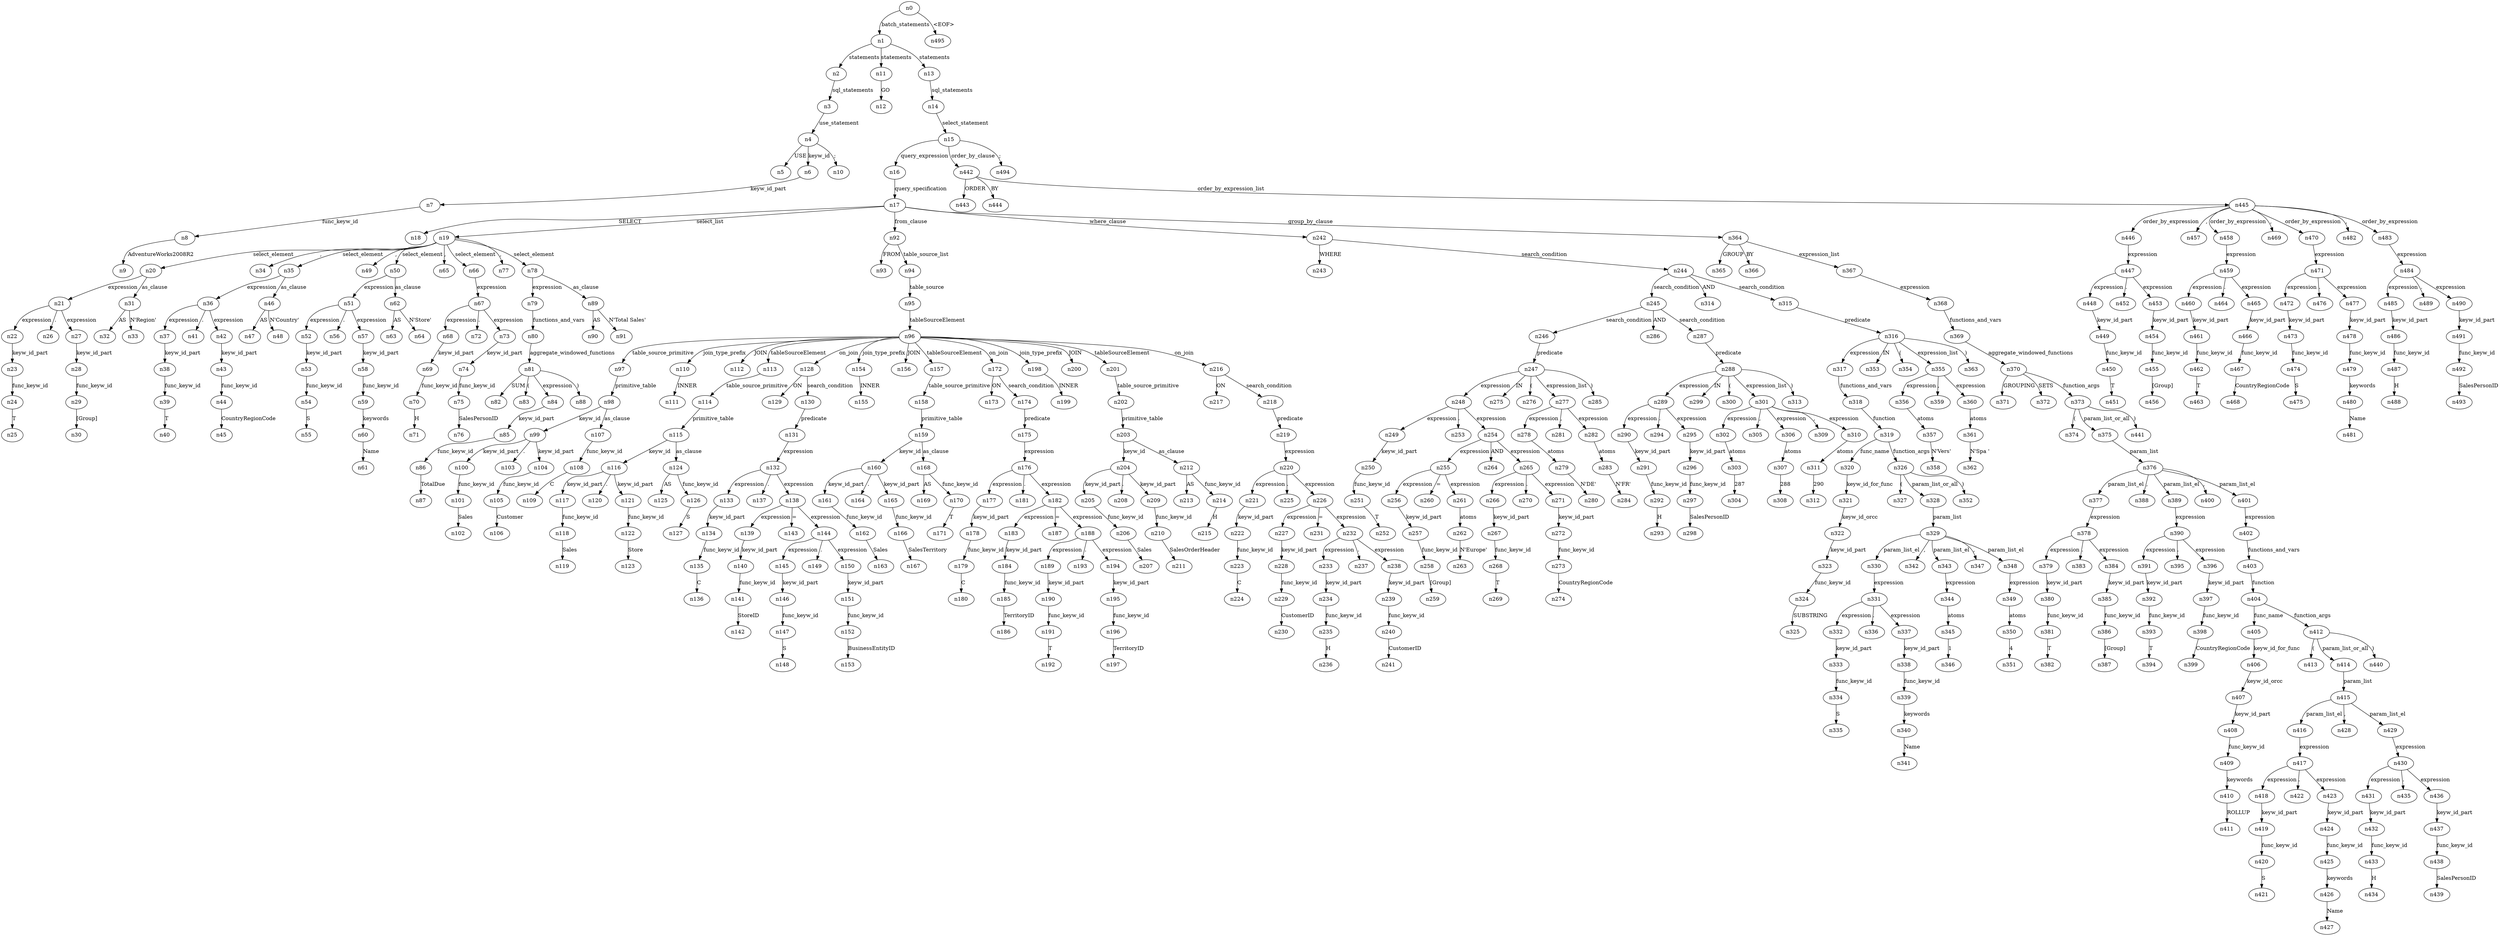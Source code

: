 digraph ParseTree {
  n0 -> n1 [label="batch_statements"];
  n1 -> n2 [label="statements"];
  n2 -> n3 [label="sql_statements"];
  n3 -> n4 [label="use_statement"];
  n4 -> n5 [label="USE"];
  n4 -> n6 [label="keyw_id"];
  n6 -> n7 [label="keyw_id_part"];
  n7 -> n8 [label="func_keyw_id"];
  n8 -> n9 [label="AdventureWorks2008R2"];
  n4 -> n10 [label=";"];
  n1 -> n11 [label="statements"];
  n11 -> n12 [label="GO"];
  n1 -> n13 [label="statements"];
  n13 -> n14 [label="sql_statements"];
  n14 -> n15 [label="select_statement"];
  n15 -> n16 [label="query_expression"];
  n16 -> n17 [label="query_specification"];
  n17 -> n18 [label="SELECT"];
  n17 -> n19 [label="select_list"];
  n19 -> n20 [label="select_element"];
  n20 -> n21 [label="expression"];
  n21 -> n22 [label="expression"];
  n22 -> n23 [label="keyw_id_part"];
  n23 -> n24 [label="func_keyw_id"];
  n24 -> n25 [label="T"];
  n21 -> n26 [label="."];
  n21 -> n27 [label="expression"];
  n27 -> n28 [label="keyw_id_part"];
  n28 -> n29 [label="func_keyw_id"];
  n29 -> n30 [label="[Group]"];
  n20 -> n31 [label="as_clause"];
  n31 -> n32 [label="AS"];
  n31 -> n33 [label="N'Region'"];
  n19 -> n34 [label=","];
  n19 -> n35 [label="select_element"];
  n35 -> n36 [label="expression"];
  n36 -> n37 [label="expression"];
  n37 -> n38 [label="keyw_id_part"];
  n38 -> n39 [label="func_keyw_id"];
  n39 -> n40 [label="T"];
  n36 -> n41 [label="."];
  n36 -> n42 [label="expression"];
  n42 -> n43 [label="keyw_id_part"];
  n43 -> n44 [label="func_keyw_id"];
  n44 -> n45 [label="CountryRegionCode"];
  n35 -> n46 [label="as_clause"];
  n46 -> n47 [label="AS"];
  n46 -> n48 [label="N'Country'"];
  n19 -> n49 [label=","];
  n19 -> n50 [label="select_element"];
  n50 -> n51 [label="expression"];
  n51 -> n52 [label="expression"];
  n52 -> n53 [label="keyw_id_part"];
  n53 -> n54 [label="func_keyw_id"];
  n54 -> n55 [label="S"];
  n51 -> n56 [label="."];
  n51 -> n57 [label="expression"];
  n57 -> n58 [label="keyw_id_part"];
  n58 -> n59 [label="func_keyw_id"];
  n59 -> n60 [label="keywords"];
  n60 -> n61 [label="Name"];
  n50 -> n62 [label="as_clause"];
  n62 -> n63 [label="AS"];
  n62 -> n64 [label="N'Store'"];
  n19 -> n65 [label=","];
  n19 -> n66 [label="select_element"];
  n66 -> n67 [label="expression"];
  n67 -> n68 [label="expression"];
  n68 -> n69 [label="keyw_id_part"];
  n69 -> n70 [label="func_keyw_id"];
  n70 -> n71 [label="H"];
  n67 -> n72 [label="."];
  n67 -> n73 [label="expression"];
  n73 -> n74 [label="keyw_id_part"];
  n74 -> n75 [label="func_keyw_id"];
  n75 -> n76 [label="SalesPersonID"];
  n19 -> n77 [label=","];
  n19 -> n78 [label="select_element"];
  n78 -> n79 [label="expression"];
  n79 -> n80 [label="functions_and_vars"];
  n80 -> n81 [label="aggregate_windowed_functions"];
  n81 -> n82 [label="SUM"];
  n81 -> n83 [label="("];
  n81 -> n84 [label="expression"];
  n84 -> n85 [label="keyw_id_part"];
  n85 -> n86 [label="func_keyw_id"];
  n86 -> n87 [label="TotalDue"];
  n81 -> n88 [label=")"];
  n78 -> n89 [label="as_clause"];
  n89 -> n90 [label="AS"];
  n89 -> n91 [label="N'Total Sales'"];
  n17 -> n92 [label="from_clause"];
  n92 -> n93 [label="FROM"];
  n92 -> n94 [label="table_source_list"];
  n94 -> n95 [label="table_source"];
  n95 -> n96 [label="tableSourceElement"];
  n96 -> n97 [label="table_source_primitive"];
  n97 -> n98 [label="primitive_table"];
  n98 -> n99 [label="keyw_id"];
  n99 -> n100 [label="keyw_id_part"];
  n100 -> n101 [label="func_keyw_id"];
  n101 -> n102 [label="Sales"];
  n99 -> n103 [label="."];
  n99 -> n104 [label="keyw_id_part"];
  n104 -> n105 [label="func_keyw_id"];
  n105 -> n106 [label="Customer"];
  n98 -> n107 [label="as_clause"];
  n107 -> n108 [label="func_keyw_id"];
  n108 -> n109 [label="C"];
  n96 -> n110 [label="join_type_prefix"];
  n110 -> n111 [label="INNER"];
  n96 -> n112 [label="JOIN"];
  n96 -> n113 [label="tableSourceElement"];
  n113 -> n114 [label="table_source_primitive"];
  n114 -> n115 [label="primitive_table"];
  n115 -> n116 [label="keyw_id"];
  n116 -> n117 [label="keyw_id_part"];
  n117 -> n118 [label="func_keyw_id"];
  n118 -> n119 [label="Sales"];
  n116 -> n120 [label="."];
  n116 -> n121 [label="keyw_id_part"];
  n121 -> n122 [label="func_keyw_id"];
  n122 -> n123 [label="Store"];
  n115 -> n124 [label="as_clause"];
  n124 -> n125 [label="AS"];
  n124 -> n126 [label="func_keyw_id"];
  n126 -> n127 [label="S"];
  n96 -> n128 [label="on_join"];
  n128 -> n129 [label="ON"];
  n128 -> n130 [label="search_condition"];
  n130 -> n131 [label="predicate"];
  n131 -> n132 [label="expression"];
  n132 -> n133 [label="expression"];
  n133 -> n134 [label="keyw_id_part"];
  n134 -> n135 [label="func_keyw_id"];
  n135 -> n136 [label="C"];
  n132 -> n137 [label="."];
  n132 -> n138 [label="expression"];
  n138 -> n139 [label="expression"];
  n139 -> n140 [label="keyw_id_part"];
  n140 -> n141 [label="func_keyw_id"];
  n141 -> n142 [label="StoreID"];
  n138 -> n143 [label="="];
  n138 -> n144 [label="expression"];
  n144 -> n145 [label="expression"];
  n145 -> n146 [label="keyw_id_part"];
  n146 -> n147 [label="func_keyw_id"];
  n147 -> n148 [label="S"];
  n144 -> n149 [label="."];
  n144 -> n150 [label="expression"];
  n150 -> n151 [label="keyw_id_part"];
  n151 -> n152 [label="func_keyw_id"];
  n152 -> n153 [label="BusinessEntityID"];
  n96 -> n154 [label="join_type_prefix"];
  n154 -> n155 [label="INNER"];
  n96 -> n156 [label="JOIN"];
  n96 -> n157 [label="tableSourceElement"];
  n157 -> n158 [label="table_source_primitive"];
  n158 -> n159 [label="primitive_table"];
  n159 -> n160 [label="keyw_id"];
  n160 -> n161 [label="keyw_id_part"];
  n161 -> n162 [label="func_keyw_id"];
  n162 -> n163 [label="Sales"];
  n160 -> n164 [label="."];
  n160 -> n165 [label="keyw_id_part"];
  n165 -> n166 [label="func_keyw_id"];
  n166 -> n167 [label="SalesTerritory"];
  n159 -> n168 [label="as_clause"];
  n168 -> n169 [label="AS"];
  n168 -> n170 [label="func_keyw_id"];
  n170 -> n171 [label="T"];
  n96 -> n172 [label="on_join"];
  n172 -> n173 [label="ON"];
  n172 -> n174 [label="search_condition"];
  n174 -> n175 [label="predicate"];
  n175 -> n176 [label="expression"];
  n176 -> n177 [label="expression"];
  n177 -> n178 [label="keyw_id_part"];
  n178 -> n179 [label="func_keyw_id"];
  n179 -> n180 [label="C"];
  n176 -> n181 [label="."];
  n176 -> n182 [label="expression"];
  n182 -> n183 [label="expression"];
  n183 -> n184 [label="keyw_id_part"];
  n184 -> n185 [label="func_keyw_id"];
  n185 -> n186 [label="TerritoryID"];
  n182 -> n187 [label="="];
  n182 -> n188 [label="expression"];
  n188 -> n189 [label="expression"];
  n189 -> n190 [label="keyw_id_part"];
  n190 -> n191 [label="func_keyw_id"];
  n191 -> n192 [label="T"];
  n188 -> n193 [label="."];
  n188 -> n194 [label="expression"];
  n194 -> n195 [label="keyw_id_part"];
  n195 -> n196 [label="func_keyw_id"];
  n196 -> n197 [label="TerritoryID"];
  n96 -> n198 [label="join_type_prefix"];
  n198 -> n199 [label="INNER"];
  n96 -> n200 [label="JOIN"];
  n96 -> n201 [label="tableSourceElement"];
  n201 -> n202 [label="table_source_primitive"];
  n202 -> n203 [label="primitive_table"];
  n203 -> n204 [label="keyw_id"];
  n204 -> n205 [label="keyw_id_part"];
  n205 -> n206 [label="func_keyw_id"];
  n206 -> n207 [label="Sales"];
  n204 -> n208 [label="."];
  n204 -> n209 [label="keyw_id_part"];
  n209 -> n210 [label="func_keyw_id"];
  n210 -> n211 [label="SalesOrderHeader"];
  n203 -> n212 [label="as_clause"];
  n212 -> n213 [label="AS"];
  n212 -> n214 [label="func_keyw_id"];
  n214 -> n215 [label="H"];
  n96 -> n216 [label="on_join"];
  n216 -> n217 [label="ON"];
  n216 -> n218 [label="search_condition"];
  n218 -> n219 [label="predicate"];
  n219 -> n220 [label="expression"];
  n220 -> n221 [label="expression"];
  n221 -> n222 [label="keyw_id_part"];
  n222 -> n223 [label="func_keyw_id"];
  n223 -> n224 [label="C"];
  n220 -> n225 [label="."];
  n220 -> n226 [label="expression"];
  n226 -> n227 [label="expression"];
  n227 -> n228 [label="keyw_id_part"];
  n228 -> n229 [label="func_keyw_id"];
  n229 -> n230 [label="CustomerID"];
  n226 -> n231 [label="="];
  n226 -> n232 [label="expression"];
  n232 -> n233 [label="expression"];
  n233 -> n234 [label="keyw_id_part"];
  n234 -> n235 [label="func_keyw_id"];
  n235 -> n236 [label="H"];
  n232 -> n237 [label="."];
  n232 -> n238 [label="expression"];
  n238 -> n239 [label="keyw_id_part"];
  n239 -> n240 [label="func_keyw_id"];
  n240 -> n241 [label="CustomerID"];
  n17 -> n242 [label="where_clause"];
  n242 -> n243 [label="WHERE"];
  n242 -> n244 [label="search_condition"];
  n244 -> n245 [label="search_condition"];
  n245 -> n246 [label="search_condition"];
  n246 -> n247 [label="predicate"];
  n247 -> n248 [label="expression"];
  n248 -> n249 [label="expression"];
  n249 -> n250 [label="keyw_id_part"];
  n250 -> n251 [label="func_keyw_id"];
  n251 -> n252 [label="T"];
  n248 -> n253 [label="."];
  n248 -> n254 [label="expression"];
  n254 -> n255 [label="expression"];
  n255 -> n256 [label="expression"];
  n256 -> n257 [label="keyw_id_part"];
  n257 -> n258 [label="func_keyw_id"];
  n258 -> n259 [label="[Group]"];
  n255 -> n260 [label="="];
  n255 -> n261 [label="expression"];
  n261 -> n262 [label="atoms"];
  n262 -> n263 [label="N'Europe'"];
  n254 -> n264 [label="AND"];
  n254 -> n265 [label="expression"];
  n265 -> n266 [label="expression"];
  n266 -> n267 [label="keyw_id_part"];
  n267 -> n268 [label="func_keyw_id"];
  n268 -> n269 [label="T"];
  n265 -> n270 [label="."];
  n265 -> n271 [label="expression"];
  n271 -> n272 [label="keyw_id_part"];
  n272 -> n273 [label="func_keyw_id"];
  n273 -> n274 [label="CountryRegionCode"];
  n247 -> n275 [label="IN"];
  n247 -> n276 [label="("];
  n247 -> n277 [label="expression_list"];
  n277 -> n278 [label="expression"];
  n278 -> n279 [label="atoms"];
  n279 -> n280 [label="N'DE'"];
  n277 -> n281 [label=","];
  n277 -> n282 [label="expression"];
  n282 -> n283 [label="atoms"];
  n283 -> n284 [label="N'FR'"];
  n247 -> n285 [label=")"];
  n245 -> n286 [label="AND"];
  n245 -> n287 [label="search_condition"];
  n287 -> n288 [label="predicate"];
  n288 -> n289 [label="expression"];
  n289 -> n290 [label="expression"];
  n290 -> n291 [label="keyw_id_part"];
  n291 -> n292 [label="func_keyw_id"];
  n292 -> n293 [label="H"];
  n289 -> n294 [label="."];
  n289 -> n295 [label="expression"];
  n295 -> n296 [label="keyw_id_part"];
  n296 -> n297 [label="func_keyw_id"];
  n297 -> n298 [label="SalesPersonID"];
  n288 -> n299 [label="IN"];
  n288 -> n300 [label="("];
  n288 -> n301 [label="expression_list"];
  n301 -> n302 [label="expression"];
  n302 -> n303 [label="atoms"];
  n303 -> n304 [label="287"];
  n301 -> n305 [label=","];
  n301 -> n306 [label="expression"];
  n306 -> n307 [label="atoms"];
  n307 -> n308 [label="288"];
  n301 -> n309 [label=","];
  n301 -> n310 [label="expression"];
  n310 -> n311 [label="atoms"];
  n311 -> n312 [label="290"];
  n288 -> n313 [label=")"];
  n244 -> n314 [label="AND"];
  n244 -> n315 [label="search_condition"];
  n315 -> n316 [label="predicate"];
  n316 -> n317 [label="expression"];
  n317 -> n318 [label="functions_and_vars"];
  n318 -> n319 [label="function"];
  n319 -> n320 [label="func_name"];
  n320 -> n321 [label="keyw_id_for_func"];
  n321 -> n322 [label="keyw_id_orcc"];
  n322 -> n323 [label="keyw_id_part"];
  n323 -> n324 [label="func_keyw_id"];
  n324 -> n325 [label="SUBSTRING"];
  n319 -> n326 [label="function_args"];
  n326 -> n327 [label="("];
  n326 -> n328 [label="param_list_or_all"];
  n328 -> n329 [label="param_list"];
  n329 -> n330 [label="param_list_el"];
  n330 -> n331 [label="expression"];
  n331 -> n332 [label="expression"];
  n332 -> n333 [label="keyw_id_part"];
  n333 -> n334 [label="func_keyw_id"];
  n334 -> n335 [label="S"];
  n331 -> n336 [label="."];
  n331 -> n337 [label="expression"];
  n337 -> n338 [label="keyw_id_part"];
  n338 -> n339 [label="func_keyw_id"];
  n339 -> n340 [label="keywords"];
  n340 -> n341 [label="Name"];
  n329 -> n342 [label=","];
  n329 -> n343 [label="param_list_el"];
  n343 -> n344 [label="expression"];
  n344 -> n345 [label="atoms"];
  n345 -> n346 [label="1"];
  n329 -> n347 [label=","];
  n329 -> n348 [label="param_list_el"];
  n348 -> n349 [label="expression"];
  n349 -> n350 [label="atoms"];
  n350 -> n351 [label="4"];
  n326 -> n352 [label=")"];
  n316 -> n353 [label="IN"];
  n316 -> n354 [label="("];
  n316 -> n355 [label="expression_list"];
  n355 -> n356 [label="expression"];
  n356 -> n357 [label="atoms"];
  n357 -> n358 [label="N'Vers'"];
  n355 -> n359 [label=","];
  n355 -> n360 [label="expression"];
  n360 -> n361 [label="atoms"];
  n361 -> n362 [label="N'Spa '"];
  n316 -> n363 [label=")"];
  n17 -> n364 [label="group_by_clause"];
  n364 -> n365 [label="GROUP"];
  n364 -> n366 [label="BY"];
  n364 -> n367 [label="expression_list"];
  n367 -> n368 [label="expression"];
  n368 -> n369 [label="functions_and_vars"];
  n369 -> n370 [label="aggregate_windowed_functions"];
  n370 -> n371 [label="GROUPING"];
  n370 -> n372 [label="SETS"];
  n370 -> n373 [label="function_args"];
  n373 -> n374 [label="("];
  n373 -> n375 [label="param_list_or_all"];
  n375 -> n376 [label="param_list"];
  n376 -> n377 [label="param_list_el"];
  n377 -> n378 [label="expression"];
  n378 -> n379 [label="expression"];
  n379 -> n380 [label="keyw_id_part"];
  n380 -> n381 [label="func_keyw_id"];
  n381 -> n382 [label="T"];
  n378 -> n383 [label="."];
  n378 -> n384 [label="expression"];
  n384 -> n385 [label="keyw_id_part"];
  n385 -> n386 [label="func_keyw_id"];
  n386 -> n387 [label="[Group]"];
  n376 -> n388 [label=","];
  n376 -> n389 [label="param_list_el"];
  n389 -> n390 [label="expression"];
  n390 -> n391 [label="expression"];
  n391 -> n392 [label="keyw_id_part"];
  n392 -> n393 [label="func_keyw_id"];
  n393 -> n394 [label="T"];
  n390 -> n395 [label="."];
  n390 -> n396 [label="expression"];
  n396 -> n397 [label="keyw_id_part"];
  n397 -> n398 [label="func_keyw_id"];
  n398 -> n399 [label="CountryRegionCode"];
  n376 -> n400 [label=","];
  n376 -> n401 [label="param_list_el"];
  n401 -> n402 [label="expression"];
  n402 -> n403 [label="functions_and_vars"];
  n403 -> n404 [label="function"];
  n404 -> n405 [label="func_name"];
  n405 -> n406 [label="keyw_id_for_func"];
  n406 -> n407 [label="keyw_id_orcc"];
  n407 -> n408 [label="keyw_id_part"];
  n408 -> n409 [label="func_keyw_id"];
  n409 -> n410 [label="keywords"];
  n410 -> n411 [label="ROLLUP"];
  n404 -> n412 [label="function_args"];
  n412 -> n413 [label="("];
  n412 -> n414 [label="param_list_or_all"];
  n414 -> n415 [label="param_list"];
  n415 -> n416 [label="param_list_el"];
  n416 -> n417 [label="expression"];
  n417 -> n418 [label="expression"];
  n418 -> n419 [label="keyw_id_part"];
  n419 -> n420 [label="func_keyw_id"];
  n420 -> n421 [label="S"];
  n417 -> n422 [label="."];
  n417 -> n423 [label="expression"];
  n423 -> n424 [label="keyw_id_part"];
  n424 -> n425 [label="func_keyw_id"];
  n425 -> n426 [label="keywords"];
  n426 -> n427 [label="Name"];
  n415 -> n428 [label=","];
  n415 -> n429 [label="param_list_el"];
  n429 -> n430 [label="expression"];
  n430 -> n431 [label="expression"];
  n431 -> n432 [label="keyw_id_part"];
  n432 -> n433 [label="func_keyw_id"];
  n433 -> n434 [label="H"];
  n430 -> n435 [label="."];
  n430 -> n436 [label="expression"];
  n436 -> n437 [label="keyw_id_part"];
  n437 -> n438 [label="func_keyw_id"];
  n438 -> n439 [label="SalesPersonID"];
  n412 -> n440 [label=")"];
  n373 -> n441 [label=")"];
  n15 -> n442 [label="order_by_clause"];
  n442 -> n443 [label="ORDER"];
  n442 -> n444 [label="BY"];
  n442 -> n445 [label="order_by_expression_list"];
  n445 -> n446 [label="order_by_expression"];
  n446 -> n447 [label="expression"];
  n447 -> n448 [label="expression"];
  n448 -> n449 [label="keyw_id_part"];
  n449 -> n450 [label="func_keyw_id"];
  n450 -> n451 [label="T"];
  n447 -> n452 [label="."];
  n447 -> n453 [label="expression"];
  n453 -> n454 [label="keyw_id_part"];
  n454 -> n455 [label="func_keyw_id"];
  n455 -> n456 [label="[Group]"];
  n445 -> n457 [label=","];
  n445 -> n458 [label="order_by_expression"];
  n458 -> n459 [label="expression"];
  n459 -> n460 [label="expression"];
  n460 -> n461 [label="keyw_id_part"];
  n461 -> n462 [label="func_keyw_id"];
  n462 -> n463 [label="T"];
  n459 -> n464 [label="."];
  n459 -> n465 [label="expression"];
  n465 -> n466 [label="keyw_id_part"];
  n466 -> n467 [label="func_keyw_id"];
  n467 -> n468 [label="CountryRegionCode"];
  n445 -> n469 [label=","];
  n445 -> n470 [label="order_by_expression"];
  n470 -> n471 [label="expression"];
  n471 -> n472 [label="expression"];
  n472 -> n473 [label="keyw_id_part"];
  n473 -> n474 [label="func_keyw_id"];
  n474 -> n475 [label="S"];
  n471 -> n476 [label="."];
  n471 -> n477 [label="expression"];
  n477 -> n478 [label="keyw_id_part"];
  n478 -> n479 [label="func_keyw_id"];
  n479 -> n480 [label="keywords"];
  n480 -> n481 [label="Name"];
  n445 -> n482 [label=","];
  n445 -> n483 [label="order_by_expression"];
  n483 -> n484 [label="expression"];
  n484 -> n485 [label="expression"];
  n485 -> n486 [label="keyw_id_part"];
  n486 -> n487 [label="func_keyw_id"];
  n487 -> n488 [label="H"];
  n484 -> n489 [label="."];
  n484 -> n490 [label="expression"];
  n490 -> n491 [label="keyw_id_part"];
  n491 -> n492 [label="func_keyw_id"];
  n492 -> n493 [label="SalesPersonID"];
  n15 -> n494 [label=";"];
  n0 -> n495 [label="<EOF>"];
}